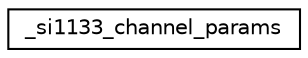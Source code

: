 digraph "Graphical Class Hierarchy"
{
 // LATEX_PDF_SIZE
  edge [fontname="Helvetica",fontsize="10",labelfontname="Helvetica",labelfontsize="10"];
  node [fontname="Helvetica",fontsize="10",shape=record];
  rankdir="LR";
  Node0 [label="_si1133_channel_params",height=0.2,width=0.4,color="black", fillcolor="white", style="filled",URL="$struct__si1133__channel__params.html",tooltip="Si1133 channel parameters."];
}
